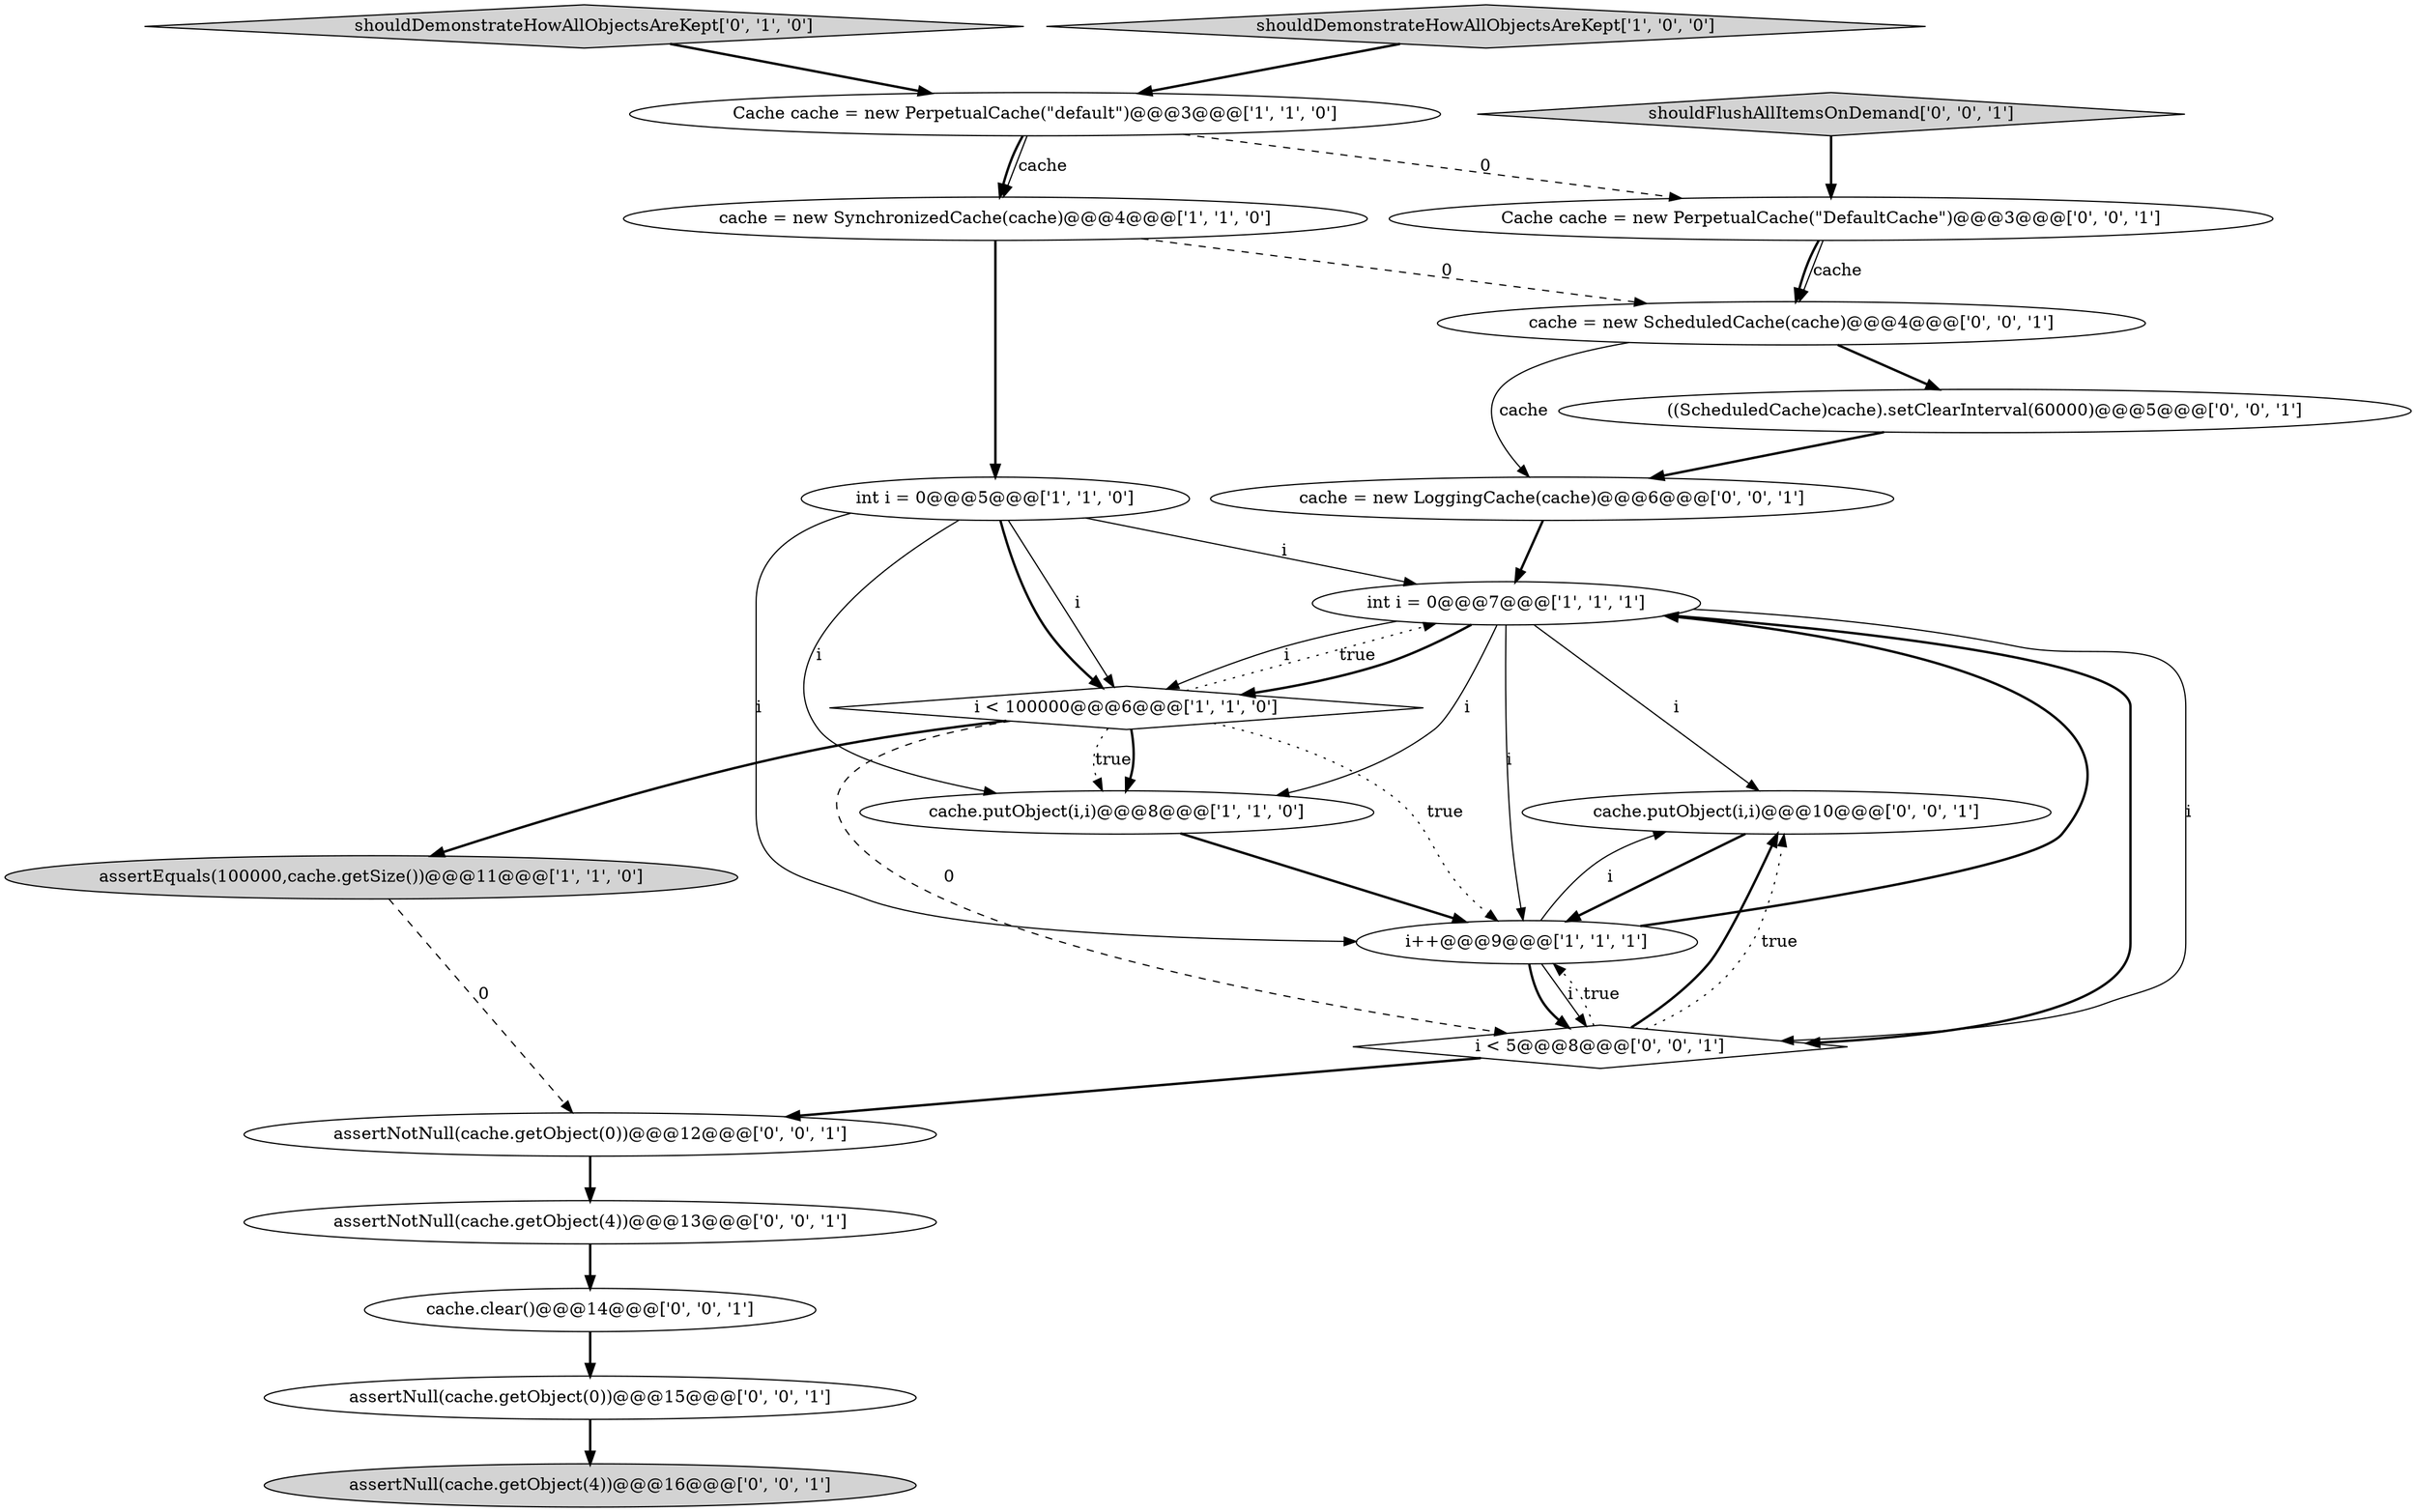 digraph {
9 [style = filled, label = "shouldDemonstrateHowAllObjectsAreKept['0', '1', '0']", fillcolor = lightgray, shape = diamond image = "AAA0AAABBB2BBB"];
17 [style = filled, label = "assertNull(cache.getObject(4))@@@16@@@['0', '0', '1']", fillcolor = lightgray, shape = ellipse image = "AAA0AAABBB3BBB"];
15 [style = filled, label = "assertNotNull(cache.getObject(0))@@@12@@@['0', '0', '1']", fillcolor = white, shape = ellipse image = "AAA0AAABBB3BBB"];
10 [style = filled, label = "cache.putObject(i,i)@@@10@@@['0', '0', '1']", fillcolor = white, shape = ellipse image = "AAA0AAABBB3BBB"];
20 [style = filled, label = "cache.clear()@@@14@@@['0', '0', '1']", fillcolor = white, shape = ellipse image = "AAA0AAABBB3BBB"];
4 [style = filled, label = "Cache cache = new PerpetualCache(\"default\")@@@3@@@['1', '1', '0']", fillcolor = white, shape = ellipse image = "AAA0AAABBB1BBB"];
19 [style = filled, label = "assertNotNull(cache.getObject(4))@@@13@@@['0', '0', '1']", fillcolor = white, shape = ellipse image = "AAA0AAABBB3BBB"];
2 [style = filled, label = "i < 100000@@@6@@@['1', '1', '0']", fillcolor = white, shape = diamond image = "AAA0AAABBB1BBB"];
0 [style = filled, label = "shouldDemonstrateHowAllObjectsAreKept['1', '0', '0']", fillcolor = lightgray, shape = diamond image = "AAA0AAABBB1BBB"];
1 [style = filled, label = "cache = new SynchronizedCache(cache)@@@4@@@['1', '1', '0']", fillcolor = white, shape = ellipse image = "AAA0AAABBB1BBB"];
13 [style = filled, label = "cache = new ScheduledCache(cache)@@@4@@@['0', '0', '1']", fillcolor = white, shape = ellipse image = "AAA0AAABBB3BBB"];
7 [style = filled, label = "assertEquals(100000,cache.getSize())@@@11@@@['1', '1', '0']", fillcolor = lightgray, shape = ellipse image = "AAA0AAABBB1BBB"];
21 [style = filled, label = "shouldFlushAllItemsOnDemand['0', '0', '1']", fillcolor = lightgray, shape = diamond image = "AAA0AAABBB3BBB"];
5 [style = filled, label = "int i = 0@@@5@@@['1', '1', '0']", fillcolor = white, shape = ellipse image = "AAA0AAABBB1BBB"];
3 [style = filled, label = "cache.putObject(i,i)@@@8@@@['1', '1', '0']", fillcolor = white, shape = ellipse image = "AAA0AAABBB1BBB"];
18 [style = filled, label = "cache = new LoggingCache(cache)@@@6@@@['0', '0', '1']", fillcolor = white, shape = ellipse image = "AAA0AAABBB3BBB"];
12 [style = filled, label = "Cache cache = new PerpetualCache(\"DefaultCache\")@@@3@@@['0', '0', '1']", fillcolor = white, shape = ellipse image = "AAA0AAABBB3BBB"];
6 [style = filled, label = "i++@@@9@@@['1', '1', '1']", fillcolor = white, shape = ellipse image = "AAA0AAABBB1BBB"];
8 [style = filled, label = "int i = 0@@@7@@@['1', '1', '1']", fillcolor = white, shape = ellipse image = "AAA0AAABBB1BBB"];
14 [style = filled, label = "i < 5@@@8@@@['0', '0', '1']", fillcolor = white, shape = diamond image = "AAA0AAABBB3BBB"];
16 [style = filled, label = "assertNull(cache.getObject(0))@@@15@@@['0', '0', '1']", fillcolor = white, shape = ellipse image = "AAA0AAABBB3BBB"];
11 [style = filled, label = "((ScheduledCache)cache).setClearInterval(60000)@@@5@@@['0', '0', '1']", fillcolor = white, shape = ellipse image = "AAA0AAABBB3BBB"];
1->5 [style = bold, label=""];
2->3 [style = dotted, label="true"];
8->3 [style = solid, label="i"];
5->3 [style = solid, label="i"];
2->8 [style = dotted, label="true"];
4->1 [style = solid, label="cache"];
5->2 [style = solid, label="i"];
2->3 [style = bold, label=""];
9->4 [style = bold, label=""];
19->20 [style = bold, label=""];
8->14 [style = bold, label=""];
14->10 [style = bold, label=""];
3->6 [style = bold, label=""];
14->6 [style = dotted, label="true"];
16->17 [style = bold, label=""];
15->19 [style = bold, label=""];
13->11 [style = bold, label=""];
10->6 [style = bold, label=""];
14->10 [style = dotted, label="true"];
11->18 [style = bold, label=""];
4->12 [style = dashed, label="0"];
21->12 [style = bold, label=""];
1->13 [style = dashed, label="0"];
6->14 [style = bold, label=""];
12->13 [style = bold, label=""];
5->2 [style = bold, label=""];
20->16 [style = bold, label=""];
2->14 [style = dashed, label="0"];
8->2 [style = bold, label=""];
8->14 [style = solid, label="i"];
0->4 [style = bold, label=""];
2->6 [style = dotted, label="true"];
8->10 [style = solid, label="i"];
6->8 [style = bold, label=""];
6->10 [style = solid, label="i"];
13->18 [style = solid, label="cache"];
7->15 [style = dashed, label="0"];
14->15 [style = bold, label=""];
12->13 [style = solid, label="cache"];
4->1 [style = bold, label=""];
18->8 [style = bold, label=""];
2->7 [style = bold, label=""];
5->6 [style = solid, label="i"];
8->6 [style = solid, label="i"];
6->14 [style = solid, label="i"];
8->2 [style = solid, label="i"];
5->8 [style = solid, label="i"];
}
